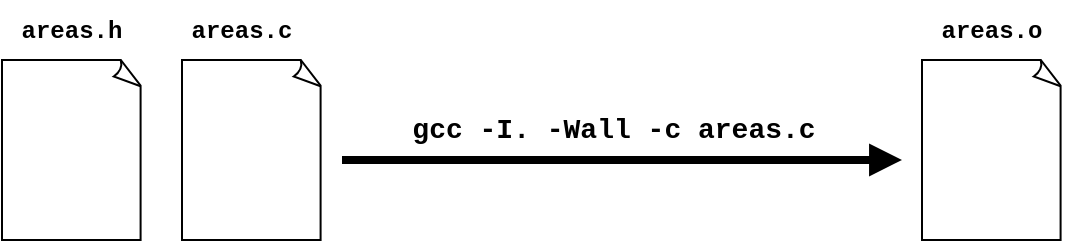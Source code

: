 <mxfile version="24.6.4" type="device">
  <diagram name="Página-1" id="LsDu3u4bDJq17SXWeaOr">
    <mxGraphModel dx="880" dy="532" grid="1" gridSize="10" guides="1" tooltips="1" connect="1" arrows="1" fold="1" page="1" pageScale="1" pageWidth="827" pageHeight="1169" math="0" shadow="0">
      <root>
        <mxCell id="0" />
        <mxCell id="1" parent="0" />
        <mxCell id="Lz73GD6M7uqh9QbwLpAi-1" value="" style="whiteSpace=wrap;html=1;shape=mxgraph.basic.document" parent="1" vertex="1">
          <mxGeometry x="110" y="130" width="70" height="90" as="geometry" />
        </mxCell>
        <mxCell id="Lz73GD6M7uqh9QbwLpAi-4" value="&lt;font face=&quot;Courier New&quot;&gt;&lt;b&gt;areas.h&lt;/b&gt;&lt;/font&gt;" style="text;html=1;align=center;verticalAlign=middle;whiteSpace=wrap;rounded=0;" parent="1" vertex="1">
          <mxGeometry x="115" y="100" width="60" height="30" as="geometry" />
        </mxCell>
        <mxCell id="Lz73GD6M7uqh9QbwLpAi-5" value="&lt;font face=&quot;Courier New&quot;&gt;&lt;b&gt;areas.c&lt;/b&gt;&lt;/font&gt;" style="text;html=1;align=center;verticalAlign=middle;whiteSpace=wrap;rounded=0;" parent="1" vertex="1">
          <mxGeometry x="200" y="100" width="60" height="30" as="geometry" />
        </mxCell>
        <mxCell id="Lz73GD6M7uqh9QbwLpAi-6" value="" style="whiteSpace=wrap;html=1;shape=mxgraph.basic.document" parent="1" vertex="1">
          <mxGeometry x="200" y="130" width="70" height="90" as="geometry" />
        </mxCell>
        <mxCell id="Lz73GD6M7uqh9QbwLpAi-13" value="" style="whiteSpace=wrap;html=1;shape=mxgraph.basic.document" parent="1" vertex="1">
          <mxGeometry x="570" y="130" width="70" height="90" as="geometry" />
        </mxCell>
        <mxCell id="Lz73GD6M7uqh9QbwLpAi-14" value="&lt;font face=&quot;Courier New&quot;&gt;&lt;b&gt;areas.o&lt;/b&gt;&lt;/font&gt;" style="text;html=1;align=center;verticalAlign=middle;whiteSpace=wrap;rounded=0;" parent="1" vertex="1">
          <mxGeometry x="575" y="100" width="60" height="30" as="geometry" />
        </mxCell>
        <mxCell id="Lz73GD6M7uqh9QbwLpAi-19" value="" style="endArrow=block;html=1;rounded=0;strokeWidth=4;endFill=1;" parent="1" edge="1">
          <mxGeometry width="50" height="50" relative="1" as="geometry">
            <mxPoint x="280" y="180" as="sourcePoint" />
            <mxPoint x="560" y="180" as="targetPoint" />
          </mxGeometry>
        </mxCell>
        <mxCell id="Lz73GD6M7uqh9QbwLpAi-20" value="&lt;font size=&quot;1&quot; face=&quot;Courier New&quot;&gt;&lt;b style=&quot;font-size: 14px;&quot;&gt;gcc -I. -Wall -c areas.c&lt;/b&gt;&lt;/font&gt;" style="text;html=1;align=center;verticalAlign=middle;whiteSpace=wrap;rounded=0;" parent="1" vertex="1">
          <mxGeometry x="310.5" y="150" width="210" height="30" as="geometry" />
        </mxCell>
      </root>
    </mxGraphModel>
  </diagram>
</mxfile>

